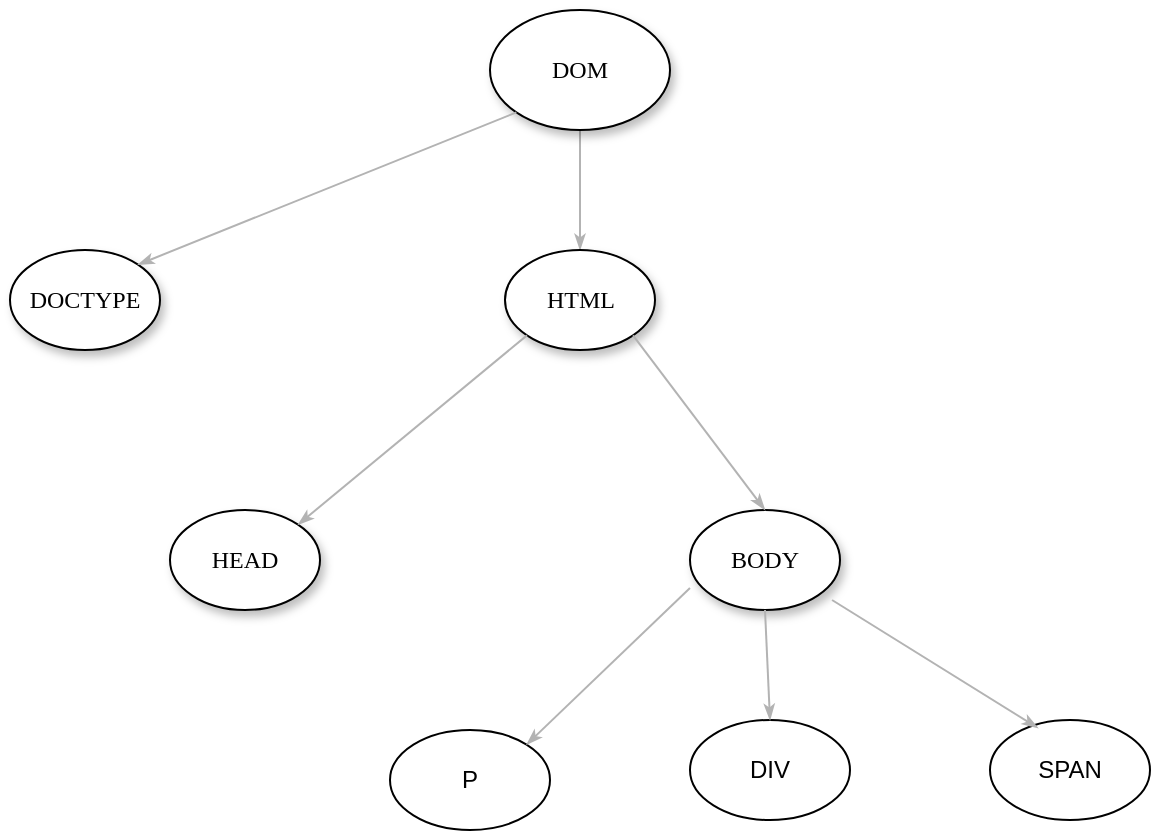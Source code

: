<mxfile version="15.9.1" type="github">
  <diagram name="Page-1" id="42789a77-a242-8287-6e28-9cd8cfd52e62">
    <mxGraphModel dx="830" dy="541" grid="1" gridSize="10" guides="1" tooltips="1" connect="1" arrows="1" fold="1" page="1" pageScale="1" pageWidth="1100" pageHeight="850" background="none" math="0" shadow="0">
      <root>
        <mxCell id="0" />
        <mxCell id="1" parent="0" />
        <mxCell id="1ea317790d2ca983-12" style="edgeStyle=none;rounded=1;html=1;labelBackgroundColor=none;startArrow=none;startFill=0;startSize=5;endArrow=classicThin;endFill=1;endSize=5;jettySize=auto;orthogonalLoop=1;strokeColor=#B3B3B3;strokeWidth=1;fontFamily=Verdana;fontSize=12" parent="1" source="1ea317790d2ca983-1" target="1ea317790d2ca983-2" edge="1">
          <mxGeometry relative="1" as="geometry" />
        </mxCell>
        <mxCell id="1ea317790d2ca983-1" value="DOM" style="ellipse;whiteSpace=wrap;html=1;rounded=0;shadow=1;comic=0;labelBackgroundColor=none;strokeWidth=1;fontFamily=Verdana;fontSize=12;align=center;" parent="1" vertex="1">
          <mxGeometry x="450" y="70" width="90" height="60" as="geometry" />
        </mxCell>
        <mxCell id="1ea317790d2ca983-2" value="&lt;span&gt;HTML&lt;/span&gt;" style="ellipse;whiteSpace=wrap;html=1;rounded=0;shadow=1;comic=0;labelBackgroundColor=none;strokeWidth=1;fontFamily=Verdana;fontSize=12;align=center;" parent="1" vertex="1">
          <mxGeometry x="457.5" y="190" width="75" height="50" as="geometry" />
        </mxCell>
        <mxCell id="1ea317790d2ca983-6" value="&lt;span&gt;BODY&lt;/span&gt;" style="ellipse;whiteSpace=wrap;html=1;rounded=0;shadow=1;comic=0;labelBackgroundColor=none;strokeWidth=1;fontFamily=Verdana;fontSize=12;align=center;" parent="1" vertex="1">
          <mxGeometry x="550" y="320" width="75" height="50" as="geometry" />
        </mxCell>
        <mxCell id="1ea317790d2ca983-7" value="&lt;span&gt;HEAD&lt;/span&gt;" style="ellipse;whiteSpace=wrap;html=1;rounded=0;shadow=1;comic=0;labelBackgroundColor=none;strokeWidth=1;fontFamily=Verdana;fontSize=12;align=center;" parent="1" vertex="1">
          <mxGeometry x="290" y="320" width="75" height="50" as="geometry" />
        </mxCell>
        <mxCell id="1ea317790d2ca983-9" value="DOCTYPE" style="ellipse;whiteSpace=wrap;html=1;rounded=0;shadow=1;comic=0;labelBackgroundColor=none;strokeWidth=1;fontFamily=Verdana;fontSize=12;align=center;" parent="1" vertex="1">
          <mxGeometry x="210" y="190" width="75" height="50" as="geometry" />
        </mxCell>
        <mxCell id="udbNbUXMIyK5pxHcDmCT-2" value="P" style="ellipse;whiteSpace=wrap;html=1;" vertex="1" parent="1">
          <mxGeometry x="400" y="430" width="80" height="50" as="geometry" />
        </mxCell>
        <mxCell id="udbNbUXMIyK5pxHcDmCT-3" value="DIV" style="ellipse;whiteSpace=wrap;html=1;" vertex="1" parent="1">
          <mxGeometry x="550" y="425" width="80" height="50" as="geometry" />
        </mxCell>
        <mxCell id="udbNbUXMIyK5pxHcDmCT-4" value="SPAN" style="ellipse;whiteSpace=wrap;html=1;" vertex="1" parent="1">
          <mxGeometry x="700" y="425" width="80" height="50" as="geometry" />
        </mxCell>
        <mxCell id="udbNbUXMIyK5pxHcDmCT-7" style="edgeStyle=none;rounded=1;html=1;labelBackgroundColor=none;startArrow=none;startFill=0;startSize=5;endArrow=classicThin;endFill=1;endSize=5;jettySize=auto;orthogonalLoop=1;strokeColor=#B3B3B3;strokeWidth=1;fontFamily=Verdana;fontSize=12;exitX=0;exitY=1;exitDx=0;exitDy=0;entryX=1;entryY=0;entryDx=0;entryDy=0;" edge="1" parent="1" source="1ea317790d2ca983-1" target="1ea317790d2ca983-9">
          <mxGeometry relative="1" as="geometry">
            <mxPoint x="350" y="140" as="sourcePoint" />
            <mxPoint x="350" y="190" as="targetPoint" />
          </mxGeometry>
        </mxCell>
        <mxCell id="udbNbUXMIyK5pxHcDmCT-8" style="edgeStyle=none;rounded=1;html=1;labelBackgroundColor=none;startArrow=none;startFill=0;startSize=5;endArrow=classicThin;endFill=1;endSize=5;jettySize=auto;orthogonalLoop=1;strokeColor=#B3B3B3;strokeWidth=1;fontFamily=Verdana;fontSize=12;exitX=0;exitY=1;exitDx=0;exitDy=0;entryX=1;entryY=0;entryDx=0;entryDy=0;" edge="1" parent="1" source="1ea317790d2ca983-2" target="1ea317790d2ca983-7">
          <mxGeometry relative="1" as="geometry">
            <mxPoint x="400" y="270" as="sourcePoint" />
            <mxPoint x="400" y="320" as="targetPoint" />
          </mxGeometry>
        </mxCell>
        <mxCell id="udbNbUXMIyK5pxHcDmCT-9" style="edgeStyle=none;rounded=1;html=1;labelBackgroundColor=none;startArrow=none;startFill=0;startSize=5;endArrow=classicThin;endFill=1;endSize=5;jettySize=auto;orthogonalLoop=1;strokeColor=#B3B3B3;strokeWidth=1;fontFamily=Verdana;fontSize=12;exitX=1;exitY=1;exitDx=0;exitDy=0;entryX=0.5;entryY=0;entryDx=0;entryDy=0;" edge="1" parent="1" source="1ea317790d2ca983-2" target="1ea317790d2ca983-6">
          <mxGeometry relative="1" as="geometry">
            <mxPoint x="560" y="280" as="sourcePoint" />
            <mxPoint x="560" y="330" as="targetPoint" />
          </mxGeometry>
        </mxCell>
        <mxCell id="udbNbUXMIyK5pxHcDmCT-13" style="edgeStyle=none;rounded=1;html=1;labelBackgroundColor=none;startArrow=none;startFill=0;startSize=5;endArrow=classicThin;endFill=1;endSize=5;jettySize=auto;orthogonalLoop=1;strokeColor=#B3B3B3;strokeWidth=1;fontFamily=Verdana;fontSize=12;exitX=0.5;exitY=1;exitDx=0;exitDy=0;entryX=0.5;entryY=0;entryDx=0;entryDy=0;" edge="1" parent="1" source="1ea317790d2ca983-6" target="udbNbUXMIyK5pxHcDmCT-3">
          <mxGeometry relative="1" as="geometry">
            <mxPoint x="590" y="400" as="sourcePoint" />
            <mxPoint x="590" y="420" as="targetPoint" />
          </mxGeometry>
        </mxCell>
        <mxCell id="udbNbUXMIyK5pxHcDmCT-14" style="edgeStyle=none;rounded=1;html=1;labelBackgroundColor=none;startArrow=none;startFill=0;startSize=5;endArrow=classicThin;endFill=1;endSize=5;jettySize=auto;orthogonalLoop=1;strokeColor=#B3B3B3;strokeWidth=1;fontFamily=Verdana;fontSize=12;exitX=0;exitY=0.78;exitDx=0;exitDy=0;exitPerimeter=0;entryX=1;entryY=0;entryDx=0;entryDy=0;" edge="1" parent="1" source="1ea317790d2ca983-6" target="udbNbUXMIyK5pxHcDmCT-2">
          <mxGeometry relative="1" as="geometry">
            <mxPoint x="500" y="390" as="sourcePoint" />
            <mxPoint x="500" y="440" as="targetPoint" />
          </mxGeometry>
        </mxCell>
        <mxCell id="udbNbUXMIyK5pxHcDmCT-15" style="edgeStyle=none;rounded=1;html=1;labelBackgroundColor=none;startArrow=none;startFill=0;startSize=5;endArrow=classicThin;endFill=1;endSize=5;jettySize=auto;orthogonalLoop=1;strokeColor=#B3B3B3;strokeWidth=1;fontFamily=Verdana;fontSize=12;exitX=0.947;exitY=0.9;exitDx=0;exitDy=0;exitPerimeter=0;entryX=0.3;entryY=0.08;entryDx=0;entryDy=0;entryPerimeter=0;" edge="1" parent="1" source="1ea317790d2ca983-6" target="udbNbUXMIyK5pxHcDmCT-4">
          <mxGeometry relative="1" as="geometry">
            <mxPoint x="720" y="390" as="sourcePoint" />
            <mxPoint x="720" y="440" as="targetPoint" />
          </mxGeometry>
        </mxCell>
      </root>
    </mxGraphModel>
  </diagram>
</mxfile>
